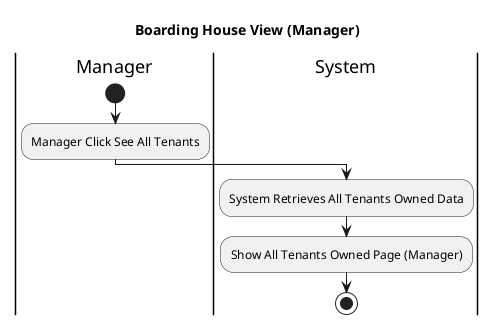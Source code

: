 @startuml
title Boarding House View (Manager)
|Manager|
start 
    :Manager Click See All Tenants;

|System|
    :System Retrieves All Tenants Owned Data;
    :Show All Tenants Owned Page (Manager);
    stop

@enduml